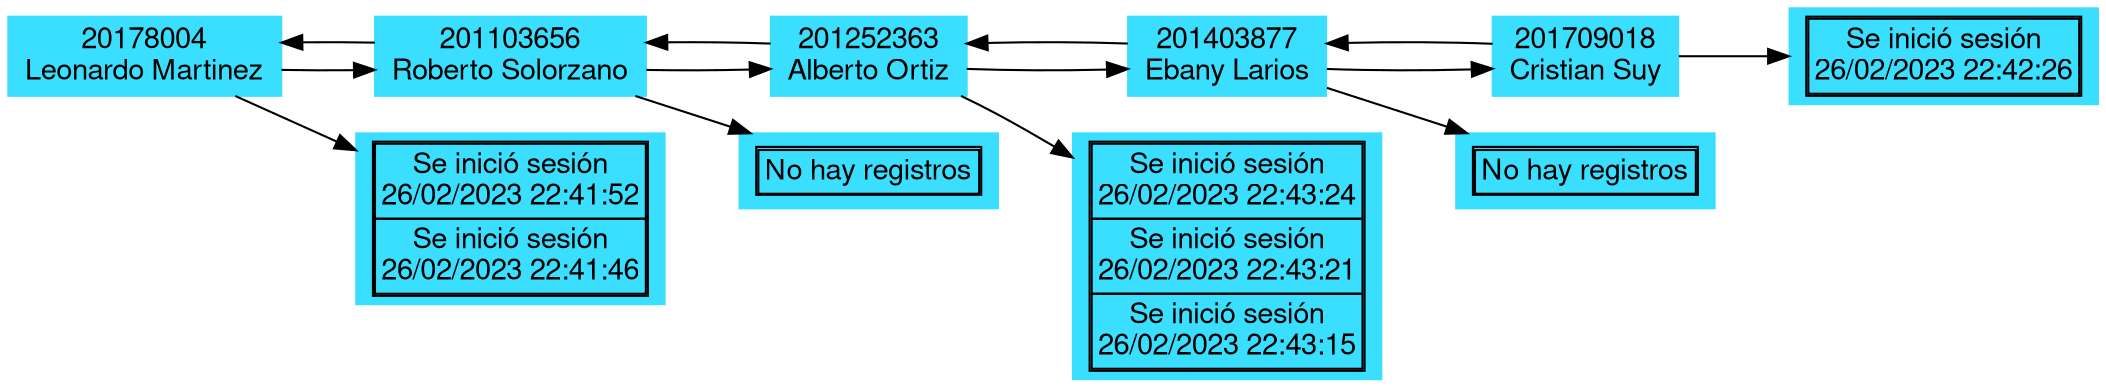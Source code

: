 digraph G {
node[shape=rectangle style=filled pencolor="#00000" color="#3ADEFF" fontname="Helvetica,Arial"];
rankdir=LR;
N0[label="20178004\nLeonardo Martinez"];
N1[label="201103656\nRoberto Solorzano"];
N2[label="201252363\nAlberto Ortiz"];
N3[label="201403877\nEbany Larios"];
N4[label="201709018\nCristian Suy"];
B0[label=<<table cellspacing="0"><tr><td>Se inició sesión<br/>26/02/2023 22:41:52</td></tr>
<tr><td>Se inició sesión<br/>26/02/2023 22:41:46</td></tr></table>>]
B1[label=<<table cellspacing="0"><tr><td>No hay registros</td></tr></table>>]
B2[label=<<table cellspacing="0"><tr><td>Se inició sesión<br/>26/02/2023 22:43:24</td></tr>
<tr><td>Se inició sesión<br/>26/02/2023 22:43:21</td></tr>
<tr><td>Se inició sesión<br/>26/02/2023 22:43:15</td></tr></table>>]
B3[label=<<table cellspacing="0"><tr><td>No hay registros</td></tr></table>>]
B4[label=<<table cellspacing="0"><tr><td>Se inició sesión<br/>26/02/2023 22:42:26</td></tr></table>>]
N0->N1->N2->N3->N4
N4->N3->N2->N1->N0
N0-> B0
N1-> B1
N2-> B2
N3-> B3
N4-> B4
}
